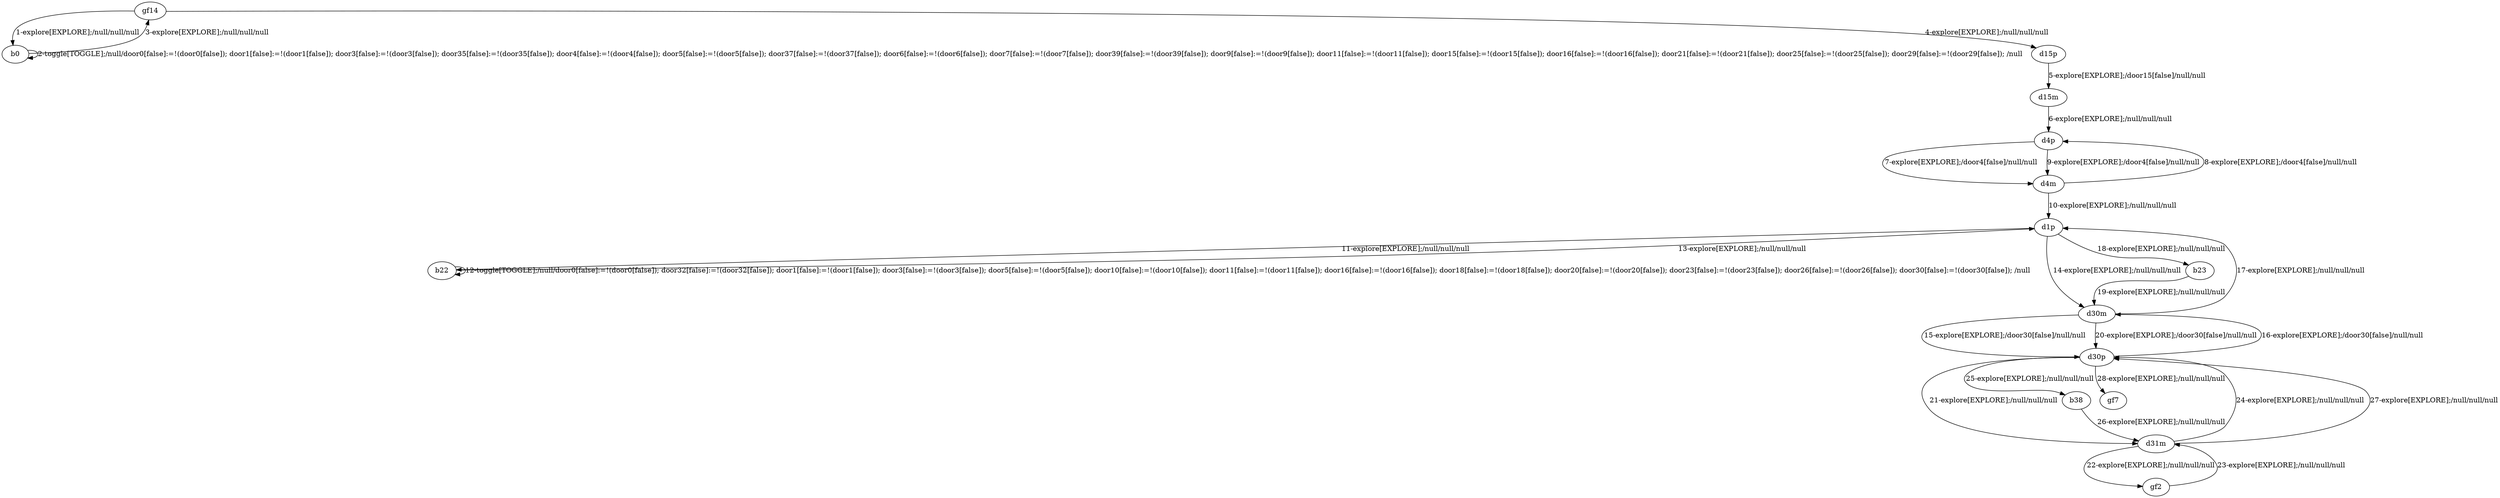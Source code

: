 # Total number of goals covered by this test: 1
# d30p --> gf7

digraph g {
"gf14" -> "b0" [label = "1-explore[EXPLORE];/null/null/null"];
"b0" -> "b0" [label = "2-toggle[TOGGLE];/null/door0[false]:=!(door0[false]); door1[false]:=!(door1[false]); door3[false]:=!(door3[false]); door35[false]:=!(door35[false]); door4[false]:=!(door4[false]); door5[false]:=!(door5[false]); door37[false]:=!(door37[false]); door6[false]:=!(door6[false]); door7[false]:=!(door7[false]); door39[false]:=!(door39[false]); door9[false]:=!(door9[false]); door11[false]:=!(door11[false]); door15[false]:=!(door15[false]); door16[false]:=!(door16[false]); door21[false]:=!(door21[false]); door25[false]:=!(door25[false]); door29[false]:=!(door29[false]); /null"];
"b0" -> "gf14" [label = "3-explore[EXPLORE];/null/null/null"];
"gf14" -> "d15p" [label = "4-explore[EXPLORE];/null/null/null"];
"d15p" -> "d15m" [label = "5-explore[EXPLORE];/door15[false]/null/null"];
"d15m" -> "d4p" [label = "6-explore[EXPLORE];/null/null/null"];
"d4p" -> "d4m" [label = "7-explore[EXPLORE];/door4[false]/null/null"];
"d4m" -> "d4p" [label = "8-explore[EXPLORE];/door4[false]/null/null"];
"d4p" -> "d4m" [label = "9-explore[EXPLORE];/door4[false]/null/null"];
"d4m" -> "d1p" [label = "10-explore[EXPLORE];/null/null/null"];
"d1p" -> "b22" [label = "11-explore[EXPLORE];/null/null/null"];
"b22" -> "b22" [label = "12-toggle[TOGGLE];/null/door0[false]:=!(door0[false]); door32[false]:=!(door32[false]); door1[false]:=!(door1[false]); door3[false]:=!(door3[false]); door5[false]:=!(door5[false]); door10[false]:=!(door10[false]); door11[false]:=!(door11[false]); door16[false]:=!(door16[false]); door18[false]:=!(door18[false]); door20[false]:=!(door20[false]); door23[false]:=!(door23[false]); door26[false]:=!(door26[false]); door30[false]:=!(door30[false]); /null"];
"b22" -> "d1p" [label = "13-explore[EXPLORE];/null/null/null"];
"d1p" -> "d30m" [label = "14-explore[EXPLORE];/null/null/null"];
"d30m" -> "d30p" [label = "15-explore[EXPLORE];/door30[false]/null/null"];
"d30p" -> "d30m" [label = "16-explore[EXPLORE];/door30[false]/null/null"];
"d30m" -> "d1p" [label = "17-explore[EXPLORE];/null/null/null"];
"d1p" -> "b23" [label = "18-explore[EXPLORE];/null/null/null"];
"b23" -> "d30m" [label = "19-explore[EXPLORE];/null/null/null"];
"d30m" -> "d30p" [label = "20-explore[EXPLORE];/door30[false]/null/null"];
"d30p" -> "d31m" [label = "21-explore[EXPLORE];/null/null/null"];
"d31m" -> "gf2" [label = "22-explore[EXPLORE];/null/null/null"];
"gf2" -> "d31m" [label = "23-explore[EXPLORE];/null/null/null"];
"d31m" -> "d30p" [label = "24-explore[EXPLORE];/null/null/null"];
"d30p" -> "b38" [label = "25-explore[EXPLORE];/null/null/null"];
"b38" -> "d31m" [label = "26-explore[EXPLORE];/null/null/null"];
"d31m" -> "d30p" [label = "27-explore[EXPLORE];/null/null/null"];
"d30p" -> "gf7" [label = "28-explore[EXPLORE];/null/null/null"];
}
